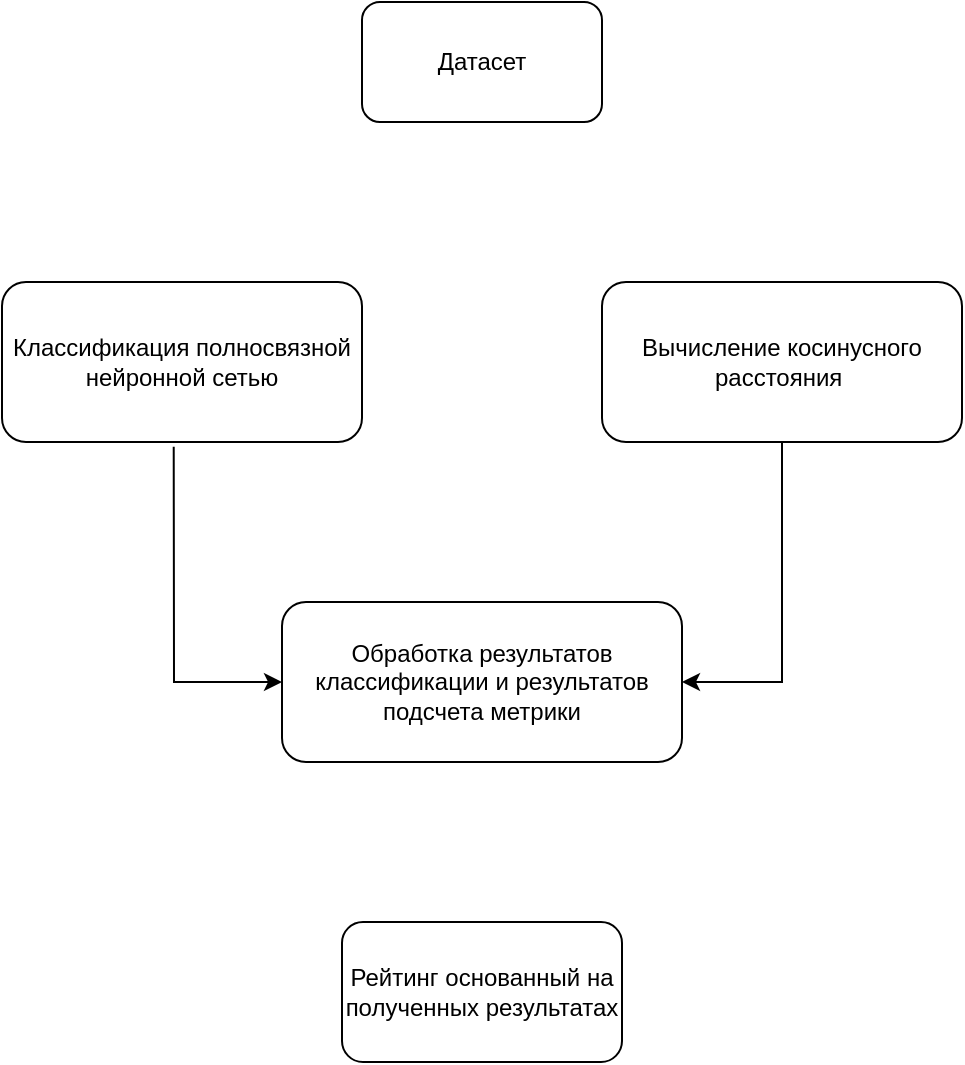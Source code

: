 <mxfile version="21.2.2" type="github">
  <diagram name="Страница 1" id="IcxmnfmYhnehTO9_9P7T">
    <mxGraphModel dx="830" dy="451" grid="1" gridSize="10" guides="1" tooltips="1" connect="1" arrows="1" fold="1" page="1" pageScale="1" pageWidth="827" pageHeight="1169" math="0" shadow="0">
      <root>
        <mxCell id="0" />
        <mxCell id="1" parent="0" />
        <mxCell id="jlWjaLv-AGQAPDDYFnN8-1" value="Датасет" style="rounded=1;whiteSpace=wrap;html=1;" vertex="1" parent="1">
          <mxGeometry x="240" y="300" width="120" height="60" as="geometry" />
        </mxCell>
        <mxCell id="jlWjaLv-AGQAPDDYFnN8-2" value="Классификация полносвязной нейронной сетью" style="rounded=1;whiteSpace=wrap;html=1;" vertex="1" parent="1">
          <mxGeometry x="60" y="440" width="180" height="80" as="geometry" />
        </mxCell>
        <mxCell id="jlWjaLv-AGQAPDDYFnN8-3" value="Вычисление косинусного расстояния&amp;nbsp;" style="rounded=1;whiteSpace=wrap;html=1;" vertex="1" parent="1">
          <mxGeometry x="360" y="440" width="180" height="80" as="geometry" />
        </mxCell>
        <mxCell id="jlWjaLv-AGQAPDDYFnN8-5" value="Обработка результатов классификации и результатов подсчета метрики" style="rounded=1;whiteSpace=wrap;html=1;" vertex="1" parent="1">
          <mxGeometry x="200" y="600" width="200" height="80" as="geometry" />
        </mxCell>
        <mxCell id="jlWjaLv-AGQAPDDYFnN8-6" value="Рейтинг основанный на полученных результатах" style="rounded=1;whiteSpace=wrap;html=1;" vertex="1" parent="1">
          <mxGeometry x="230" y="760" width="140" height="70" as="geometry" />
        </mxCell>
        <mxCell id="jlWjaLv-AGQAPDDYFnN8-10" value="" style="endArrow=classic;html=1;rounded=0;exitX=0.477;exitY=1.029;exitDx=0;exitDy=0;exitPerimeter=0;entryX=0;entryY=0.5;entryDx=0;entryDy=0;" edge="1" parent="1" source="jlWjaLv-AGQAPDDYFnN8-2" target="jlWjaLv-AGQAPDDYFnN8-5">
          <mxGeometry width="50" height="50" relative="1" as="geometry">
            <mxPoint x="120" y="620" as="sourcePoint" />
            <mxPoint x="170" y="570" as="targetPoint" />
            <Array as="points">
              <mxPoint x="146" y="640" />
            </Array>
          </mxGeometry>
        </mxCell>
        <mxCell id="jlWjaLv-AGQAPDDYFnN8-11" value="" style="endArrow=classic;html=1;rounded=0;exitX=0.477;exitY=1.029;exitDx=0;exitDy=0;exitPerimeter=0;entryX=1;entryY=0.5;entryDx=0;entryDy=0;" edge="1" parent="1" target="jlWjaLv-AGQAPDDYFnN8-5">
          <mxGeometry width="50" height="50" relative="1" as="geometry">
            <mxPoint x="450" y="520" as="sourcePoint" />
            <mxPoint x="410" y="640" as="targetPoint" />
            <Array as="points">
              <mxPoint x="450" y="640" />
            </Array>
          </mxGeometry>
        </mxCell>
      </root>
    </mxGraphModel>
  </diagram>
</mxfile>
